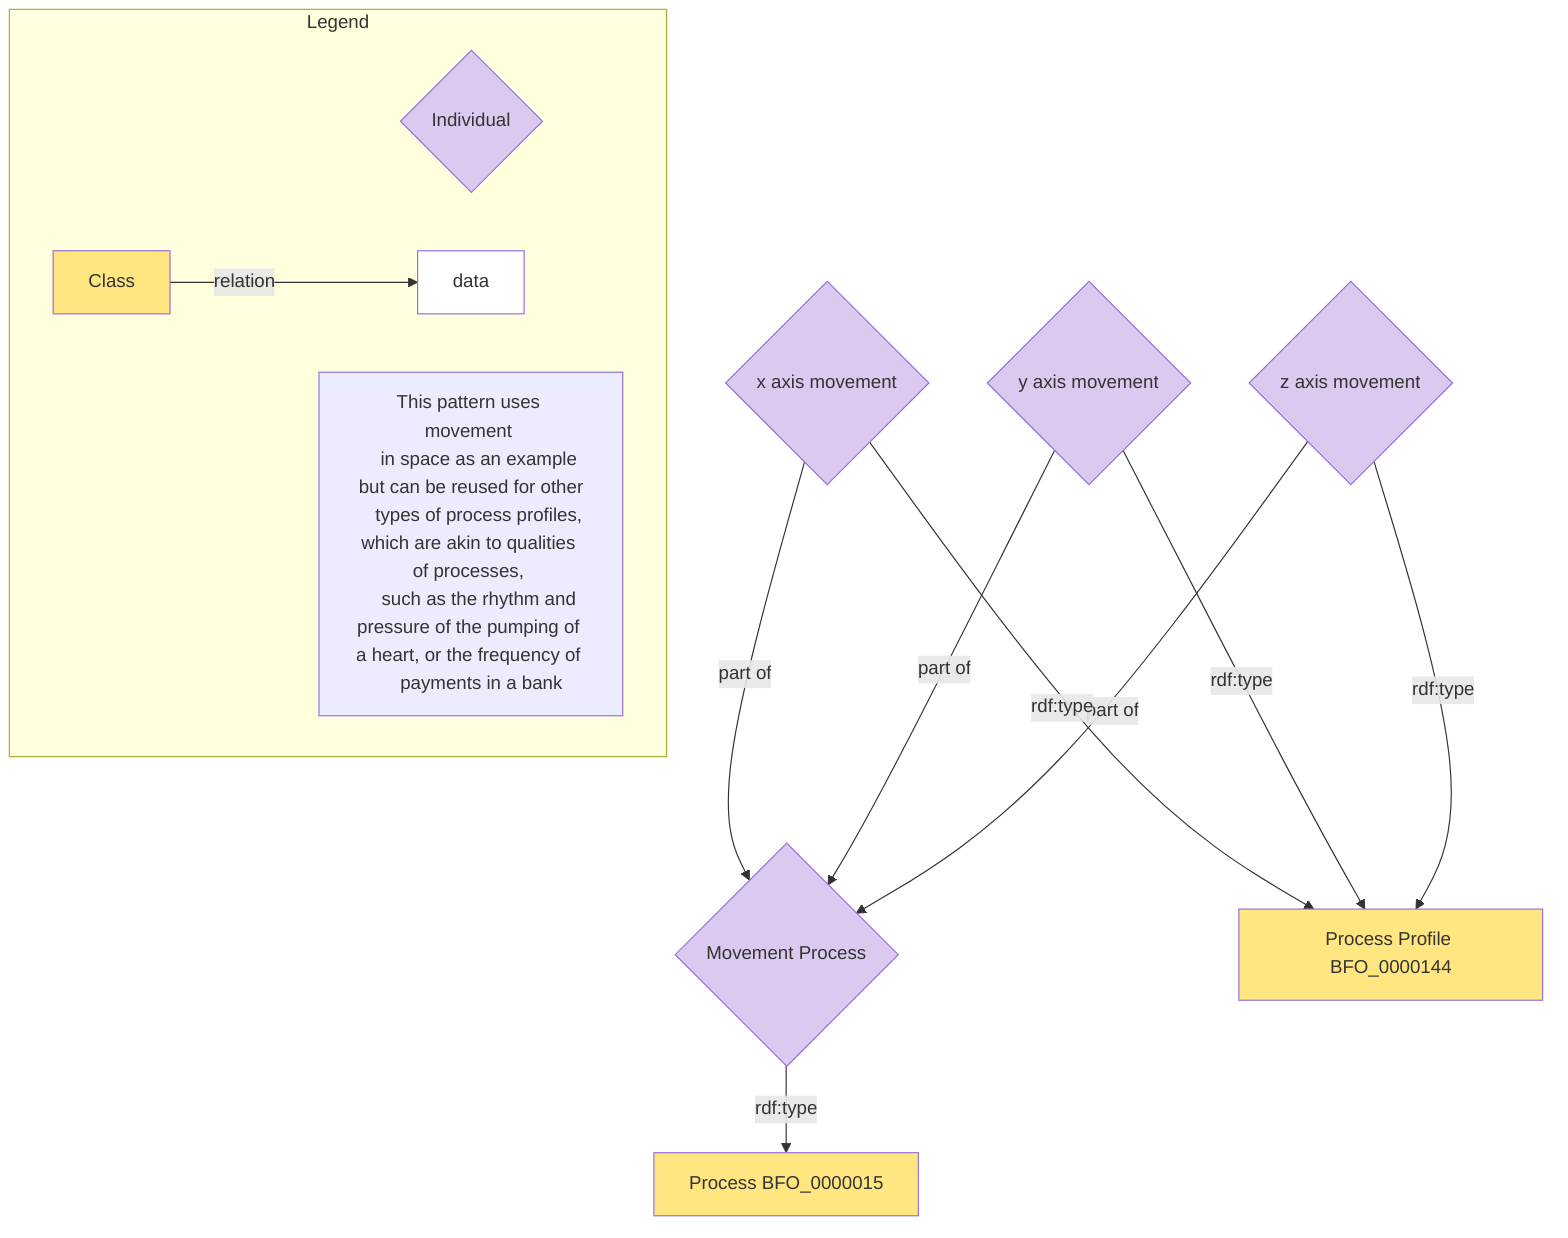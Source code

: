graph TB

AA{x axis movement}

CC{y axis movement}

DD{z axis movement}


AA --> |part of| ABC{Movement Process}

CC --> |part of| ABC{Movement Process}

DD --> |part of| ABC{Movement Process}

ABC --> |rdf:type| ABCD[Process BFO_0000015]


AA --> |rdf:type| AAA[Process Profile BFO_0000144]

CC --> |rdf:type| AAA

DD --> |rdf:type| AAA



    subgraph Legend
    AAAA{Individual}
    BBBB[Class]
    CCCC[data]
    BBBB --> |relation| CCCC
    DDDD[This pattern uses movement 
    in space as an example but can be reused for other
    types of process profiles, which are akin to qualities of processes, 
    such as the rhythm and pressure of the pumping of a heart, or the frequency of 
    payments in a bank ] 

     
classDef yellow fill:#ffe680
classDef purple fill:#dbc9ef
classDef white fill:#ffffff
class BBBB yellow
class AAAA purple
class CCCC white
end

class A,B,C,D,E,F,H,AA,CC,DD,ABC purple
class G,GG,AAA,ABCD,GGG yellow
class F white